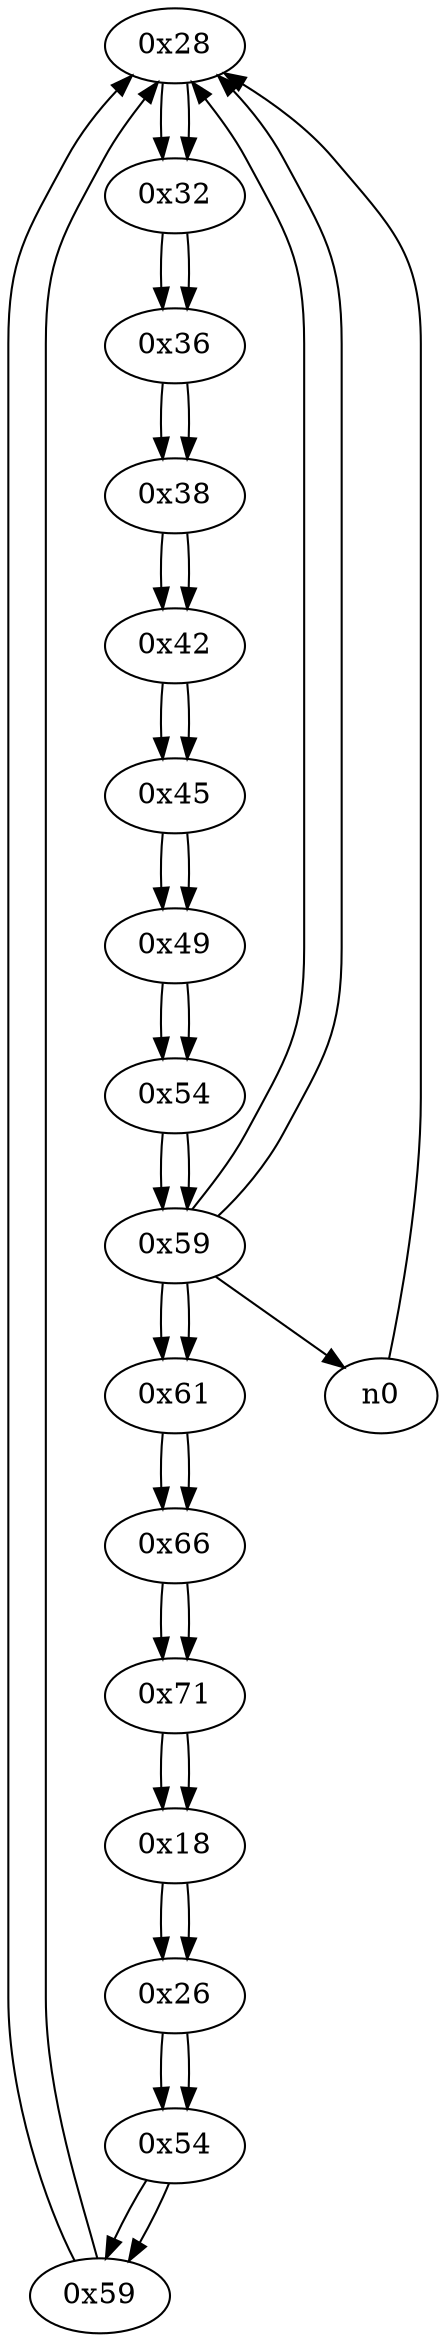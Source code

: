 digraph G{
/* nodes */
  n1 [label="0x28"]
  n2 [label="0x32"]
  n3 [label="0x36"]
  n4 [label="0x38"]
  n5 [label="0x42"]
  n6 [label="0x45"]
  n7 [label="0x49"]
  n8 [label="0x54"]
  n9 [label="0x59"]
  n10 [label="0x61"]
  n11 [label="0x66"]
  n12 [label="0x71"]
  n13 [label="0x18"]
  n14 [label="0x26"]
  n15 [label="0x54"]
  n16 [label="0x59"]
/* edges */
n1 -> n2;
n16 -> n1;
n9 -> n1;
n0 -> n1;
n2 -> n3;
n1 -> n2;
n3 -> n4;
n2 -> n3;
n4 -> n5;
n3 -> n4;
n5 -> n6;
n4 -> n5;
n6 -> n7;
n5 -> n6;
n7 -> n8;
n6 -> n7;
n8 -> n9;
n7 -> n8;
n9 -> n10;
n9 -> n1;
n9 -> n0;
n8 -> n9;
n10 -> n11;
n9 -> n10;
n11 -> n12;
n10 -> n11;
n12 -> n13;
n11 -> n12;
n13 -> n14;
n12 -> n13;
n14 -> n15;
n13 -> n14;
n15 -> n16;
n14 -> n15;
n16 -> n1;
n15 -> n16;
}
